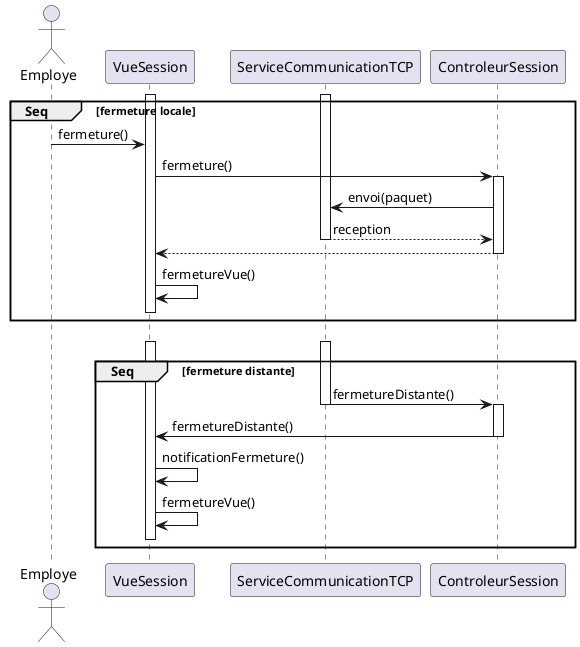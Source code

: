 @startuml fermeture_session
actor Employe
activate VueSession
activate ServiceCommunicationTCP
group Seq [fermeture locale]
    Employe -> VueSession : fermeture()
    VueSession -> ControleurSession : fermeture()
    activate ControleurSession
    ControleurSession ->  ServiceCommunicationTCP : envoi(paquet)
    ServiceCommunicationTCP --> ControleurSession : reception
    deactivate ServiceCommunicationTCP
    ControleurSession --> VueSession
    deactivate ControleurSession
    VueSession -> VueSession : fermetureVue()
    VueSession [hidden]-> ServiceCommunicationTCP
    deactivate VueSession
end
VueSession [hidden]-> VueSession
activate ServiceCommunicationTCP
activate VueSession
group Seq [fermeture distante]
    ServiceCommunicationTCP -> ControleurSession : fermetureDistante()
    deactivate ServiceCommunicationTCP
    activate ControleurSession
    ControleurSession -> VueSession : fermetureDistante()
    deactivate ControleurSession
    VueSession -> VueSession : notificationFermeture()
    VueSession -> VueSession : fermetureVue()
    VueSession [hidden]-> ServiceCommunicationTCP
    deactivate VueSession
end
@enduml